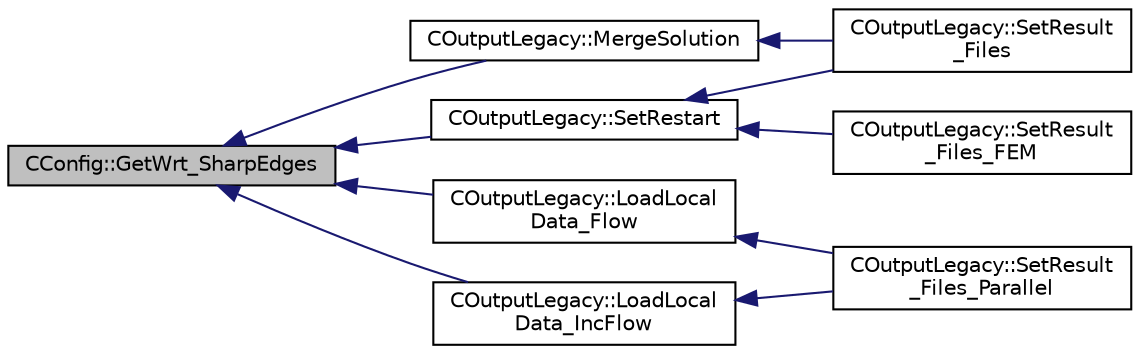 digraph "CConfig::GetWrt_SharpEdges"
{
  edge [fontname="Helvetica",fontsize="10",labelfontname="Helvetica",labelfontsize="10"];
  node [fontname="Helvetica",fontsize="10",shape=record];
  rankdir="LR";
  Node13867 [label="CConfig::GetWrt_SharpEdges",height=0.2,width=0.4,color="black", fillcolor="grey75", style="filled", fontcolor="black"];
  Node13867 -> Node13868 [dir="back",color="midnightblue",fontsize="10",style="solid",fontname="Helvetica"];
  Node13868 [label="COutputLegacy::MergeSolution",height=0.2,width=0.4,color="black", fillcolor="white", style="filled",URL="$class_c_output_legacy.html#af30cc9d6a1d32da2af7043901a5914cf",tooltip="Merge the solution into a data structure used for output file writing. "];
  Node13868 -> Node13869 [dir="back",color="midnightblue",fontsize="10",style="solid",fontname="Helvetica"];
  Node13869 [label="COutputLegacy::SetResult\l_Files",height=0.2,width=0.4,color="black", fillcolor="white", style="filled",URL="$class_c_output_legacy.html#aa817439538e8cf82f82acbfa0bf7e735",tooltip="Writes and organizes the all the output files, except the history one, for serial computations..."];
  Node13867 -> Node13870 [dir="back",color="midnightblue",fontsize="10",style="solid",fontname="Helvetica"];
  Node13870 [label="COutputLegacy::SetRestart",height=0.2,width=0.4,color="black", fillcolor="white", style="filled",URL="$class_c_output_legacy.html#adadfc4d06c13f5fa3d6c9e21688329f4",tooltip="Write a native SU2 restart file. "];
  Node13870 -> Node13869 [dir="back",color="midnightblue",fontsize="10",style="solid",fontname="Helvetica"];
  Node13870 -> Node13871 [dir="back",color="midnightblue",fontsize="10",style="solid",fontname="Helvetica"];
  Node13871 [label="COutputLegacy::SetResult\l_Files_FEM",height=0.2,width=0.4,color="black", fillcolor="white", style="filled",URL="$class_c_output_legacy.html#a25b90eb5e2bd0f05f92a89f0768f2181",tooltip="Writes and organizes the all the output files, except the history one, for serial computations with t..."];
  Node13867 -> Node13872 [dir="back",color="midnightblue",fontsize="10",style="solid",fontname="Helvetica"];
  Node13872 [label="COutputLegacy::LoadLocal\lData_Flow",height=0.2,width=0.4,color="black", fillcolor="white", style="filled",URL="$class_c_output_legacy.html#a83e5de863b29fe3a222074d93d696d57",tooltip="Load the desired solution data into a structure used for parallel reordering and output file writing ..."];
  Node13872 -> Node13873 [dir="back",color="midnightblue",fontsize="10",style="solid",fontname="Helvetica"];
  Node13873 [label="COutputLegacy::SetResult\l_Files_Parallel",height=0.2,width=0.4,color="black", fillcolor="white", style="filled",URL="$class_c_output_legacy.html#a9e7832982d8237df4df455b027fd203b",tooltip="Writes and organizes the all the output files, except the history one, for parallel computations..."];
  Node13867 -> Node13874 [dir="back",color="midnightblue",fontsize="10",style="solid",fontname="Helvetica"];
  Node13874 [label="COutputLegacy::LoadLocal\lData_IncFlow",height=0.2,width=0.4,color="black", fillcolor="white", style="filled",URL="$class_c_output_legacy.html#a2d955089c8894a2eb795970f06e7900d",tooltip="Load the desired solution data into a structure used for parallel reordering and output file writing ..."];
  Node13874 -> Node13873 [dir="back",color="midnightblue",fontsize="10",style="solid",fontname="Helvetica"];
}
